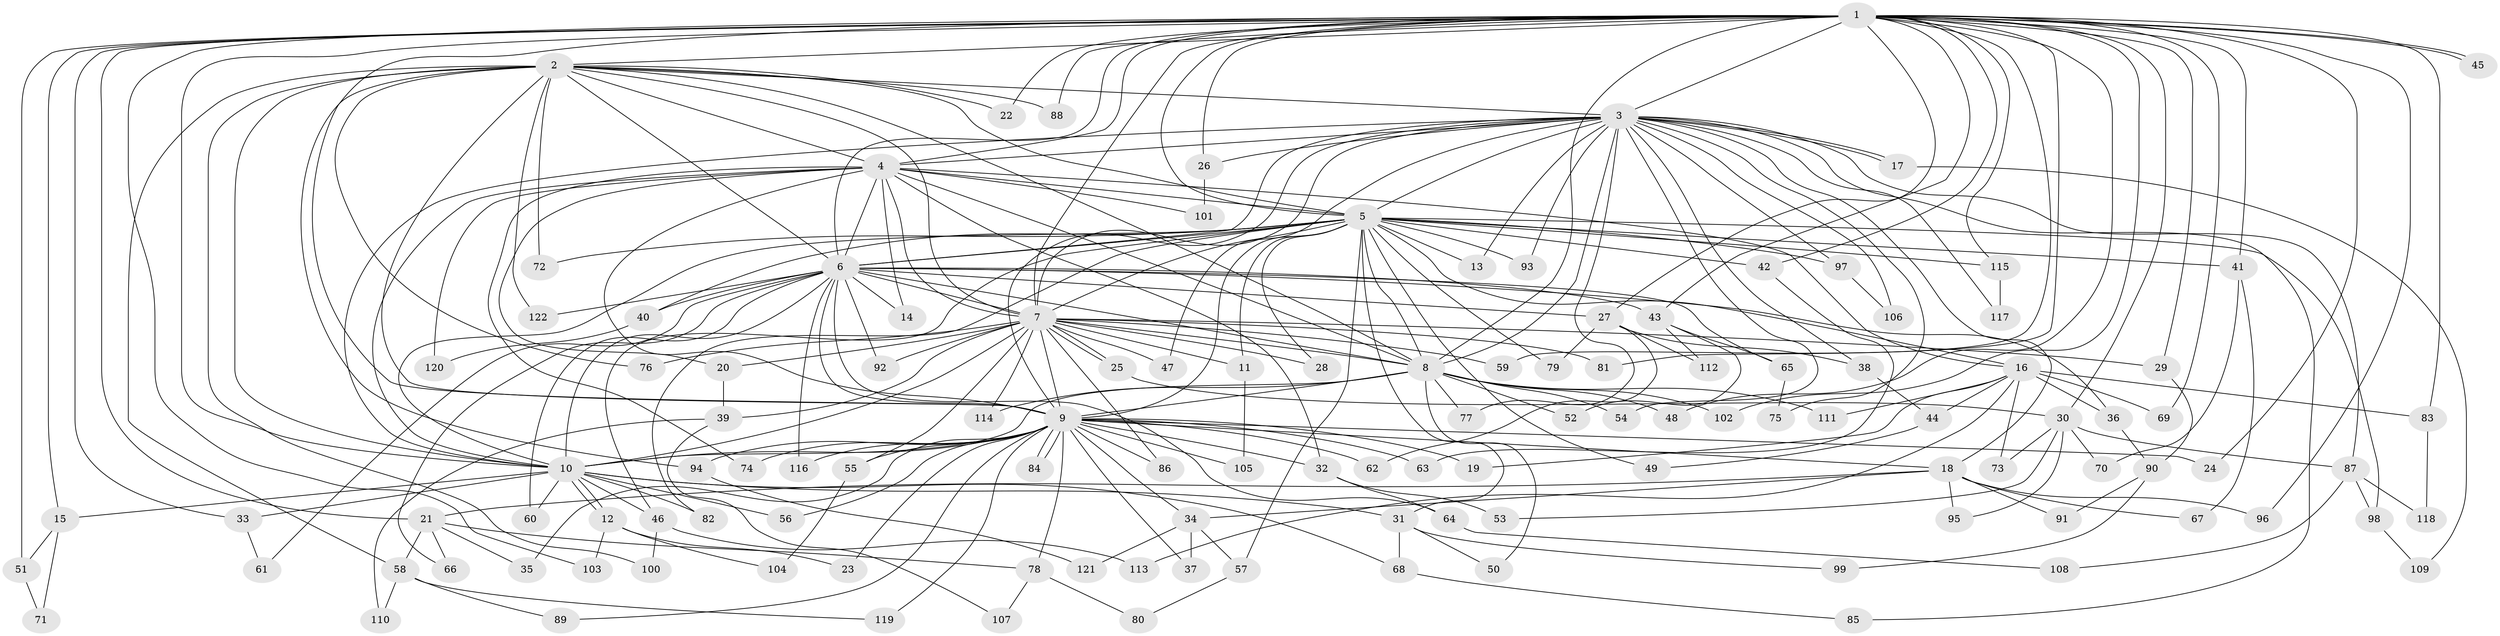 // coarse degree distribution, {23: 0.01639344262295082, 1: 0.18032786885245902, 2: 0.5573770491803278, 3: 0.09836065573770492, 5: 0.04918032786885246, 7: 0.01639344262295082, 27: 0.01639344262295082, 10: 0.03278688524590164, 15: 0.01639344262295082, 28: 0.01639344262295082}
// Generated by graph-tools (version 1.1) at 2025/48/03/04/25 21:48:47]
// undirected, 122 vertices, 269 edges
graph export_dot {
graph [start="1"]
  node [color=gray90,style=filled];
  1;
  2;
  3;
  4;
  5;
  6;
  7;
  8;
  9;
  10;
  11;
  12;
  13;
  14;
  15;
  16;
  17;
  18;
  19;
  20;
  21;
  22;
  23;
  24;
  25;
  26;
  27;
  28;
  29;
  30;
  31;
  32;
  33;
  34;
  35;
  36;
  37;
  38;
  39;
  40;
  41;
  42;
  43;
  44;
  45;
  46;
  47;
  48;
  49;
  50;
  51;
  52;
  53;
  54;
  55;
  56;
  57;
  58;
  59;
  60;
  61;
  62;
  63;
  64;
  65;
  66;
  67;
  68;
  69;
  70;
  71;
  72;
  73;
  74;
  75;
  76;
  77;
  78;
  79;
  80;
  81;
  82;
  83;
  84;
  85;
  86;
  87;
  88;
  89;
  90;
  91;
  92;
  93;
  94;
  95;
  96;
  97;
  98;
  99;
  100;
  101;
  102;
  103;
  104;
  105;
  106;
  107;
  108;
  109;
  110;
  111;
  112;
  113;
  114;
  115;
  116;
  117;
  118;
  119;
  120;
  121;
  122;
  1 -- 2;
  1 -- 3;
  1 -- 4;
  1 -- 5;
  1 -- 6;
  1 -- 7;
  1 -- 8;
  1 -- 9;
  1 -- 10;
  1 -- 15;
  1 -- 21;
  1 -- 22;
  1 -- 24;
  1 -- 26;
  1 -- 27;
  1 -- 29;
  1 -- 30;
  1 -- 33;
  1 -- 41;
  1 -- 42;
  1 -- 43;
  1 -- 45;
  1 -- 45;
  1 -- 48;
  1 -- 51;
  1 -- 59;
  1 -- 69;
  1 -- 81;
  1 -- 83;
  1 -- 88;
  1 -- 96;
  1 -- 102;
  1 -- 103;
  1 -- 115;
  2 -- 3;
  2 -- 4;
  2 -- 5;
  2 -- 6;
  2 -- 7;
  2 -- 8;
  2 -- 9;
  2 -- 10;
  2 -- 22;
  2 -- 58;
  2 -- 72;
  2 -- 76;
  2 -- 88;
  2 -- 94;
  2 -- 100;
  2 -- 122;
  3 -- 4;
  3 -- 5;
  3 -- 6;
  3 -- 7;
  3 -- 8;
  3 -- 9;
  3 -- 10;
  3 -- 13;
  3 -- 17;
  3 -- 17;
  3 -- 18;
  3 -- 26;
  3 -- 38;
  3 -- 47;
  3 -- 54;
  3 -- 75;
  3 -- 77;
  3 -- 85;
  3 -- 87;
  3 -- 93;
  3 -- 97;
  3 -- 106;
  3 -- 117;
  4 -- 5;
  4 -- 6;
  4 -- 7;
  4 -- 8;
  4 -- 9;
  4 -- 10;
  4 -- 14;
  4 -- 16;
  4 -- 20;
  4 -- 32;
  4 -- 74;
  4 -- 101;
  4 -- 120;
  5 -- 6;
  5 -- 7;
  5 -- 8;
  5 -- 9;
  5 -- 10;
  5 -- 11;
  5 -- 13;
  5 -- 16;
  5 -- 28;
  5 -- 31;
  5 -- 40;
  5 -- 41;
  5 -- 42;
  5 -- 46;
  5 -- 49;
  5 -- 57;
  5 -- 72;
  5 -- 79;
  5 -- 82;
  5 -- 93;
  5 -- 97;
  5 -- 98;
  5 -- 115;
  6 -- 7;
  6 -- 8;
  6 -- 9;
  6 -- 10;
  6 -- 14;
  6 -- 27;
  6 -- 36;
  6 -- 40;
  6 -- 43;
  6 -- 60;
  6 -- 61;
  6 -- 64;
  6 -- 65;
  6 -- 66;
  6 -- 92;
  6 -- 116;
  6 -- 122;
  7 -- 8;
  7 -- 9;
  7 -- 10;
  7 -- 11;
  7 -- 20;
  7 -- 25;
  7 -- 25;
  7 -- 28;
  7 -- 29;
  7 -- 39;
  7 -- 47;
  7 -- 55;
  7 -- 59;
  7 -- 76;
  7 -- 81;
  7 -- 86;
  7 -- 92;
  7 -- 114;
  8 -- 9;
  8 -- 10;
  8 -- 48;
  8 -- 50;
  8 -- 52;
  8 -- 54;
  8 -- 77;
  8 -- 102;
  8 -- 111;
  8 -- 114;
  9 -- 10;
  9 -- 18;
  9 -- 19;
  9 -- 23;
  9 -- 24;
  9 -- 32;
  9 -- 34;
  9 -- 35;
  9 -- 37;
  9 -- 55;
  9 -- 56;
  9 -- 62;
  9 -- 63;
  9 -- 74;
  9 -- 78;
  9 -- 84;
  9 -- 84;
  9 -- 86;
  9 -- 89;
  9 -- 94;
  9 -- 105;
  9 -- 116;
  9 -- 119;
  10 -- 12;
  10 -- 12;
  10 -- 15;
  10 -- 31;
  10 -- 33;
  10 -- 46;
  10 -- 56;
  10 -- 60;
  10 -- 68;
  10 -- 82;
  11 -- 105;
  12 -- 23;
  12 -- 103;
  12 -- 104;
  15 -- 51;
  15 -- 71;
  16 -- 19;
  16 -- 36;
  16 -- 44;
  16 -- 69;
  16 -- 73;
  16 -- 83;
  16 -- 111;
  16 -- 113;
  17 -- 109;
  18 -- 21;
  18 -- 34;
  18 -- 67;
  18 -- 91;
  18 -- 95;
  18 -- 96;
  20 -- 39;
  21 -- 35;
  21 -- 58;
  21 -- 66;
  21 -- 78;
  25 -- 30;
  26 -- 101;
  27 -- 38;
  27 -- 62;
  27 -- 79;
  27 -- 112;
  29 -- 90;
  30 -- 53;
  30 -- 70;
  30 -- 73;
  30 -- 87;
  30 -- 95;
  31 -- 50;
  31 -- 68;
  31 -- 99;
  32 -- 53;
  32 -- 64;
  33 -- 61;
  34 -- 37;
  34 -- 57;
  34 -- 121;
  36 -- 90;
  38 -- 44;
  39 -- 107;
  39 -- 110;
  40 -- 120;
  41 -- 67;
  41 -- 70;
  42 -- 63;
  43 -- 52;
  43 -- 65;
  43 -- 112;
  44 -- 49;
  46 -- 100;
  46 -- 113;
  51 -- 71;
  55 -- 104;
  57 -- 80;
  58 -- 89;
  58 -- 110;
  58 -- 119;
  64 -- 108;
  65 -- 75;
  68 -- 85;
  78 -- 80;
  78 -- 107;
  83 -- 118;
  87 -- 98;
  87 -- 108;
  87 -- 118;
  90 -- 91;
  90 -- 99;
  94 -- 121;
  97 -- 106;
  98 -- 109;
  115 -- 117;
}
